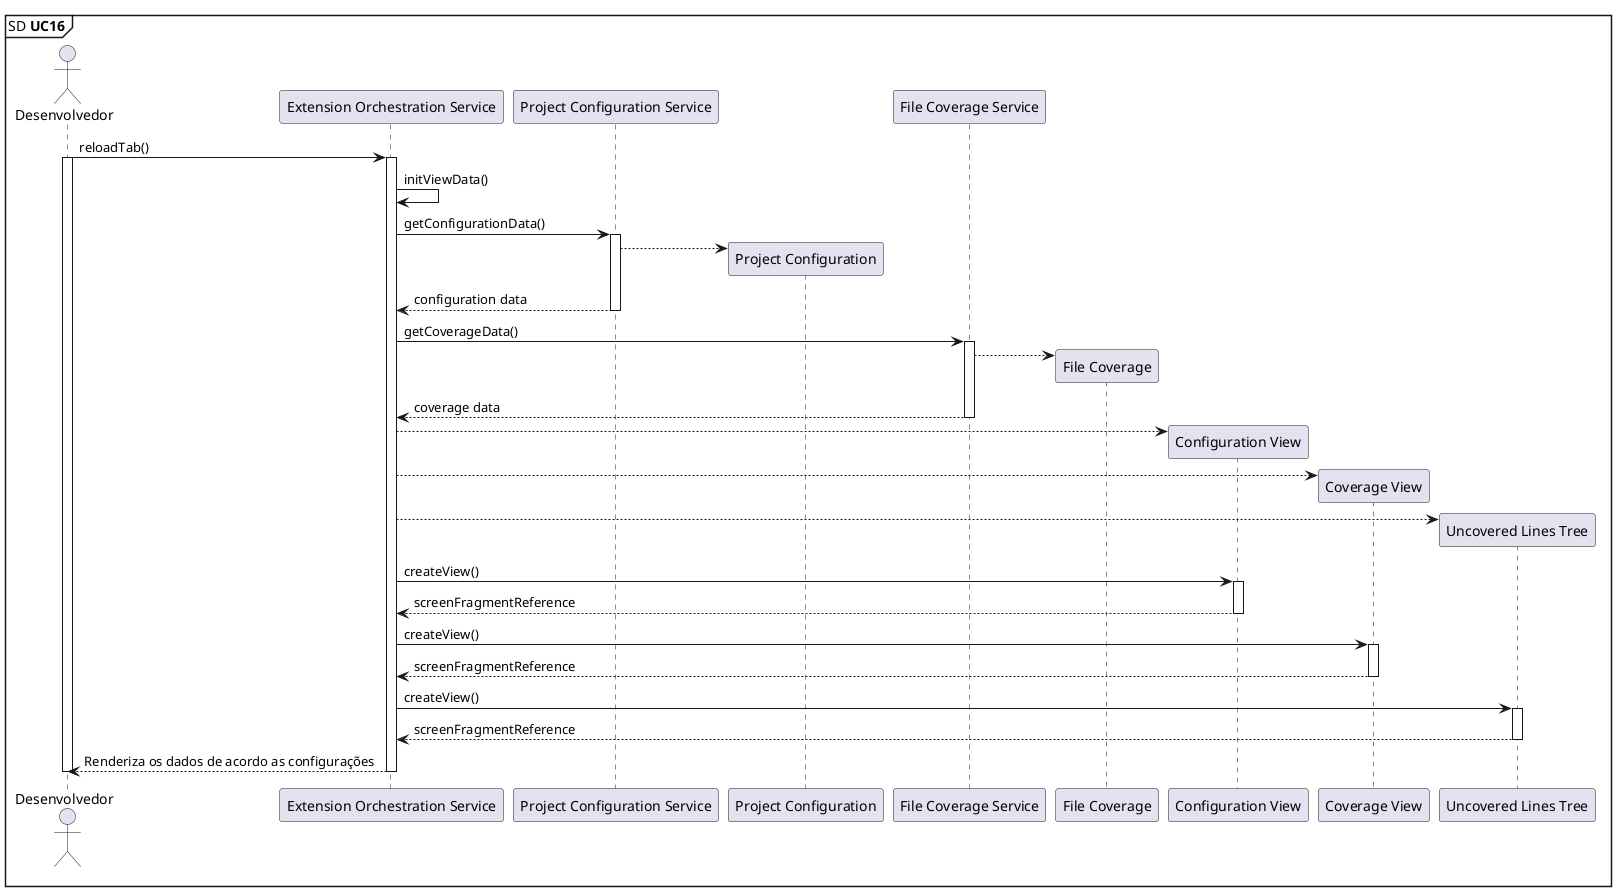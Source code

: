 @startuml

mainframe SD **UC16** 

'UC16: Como gerente de projeto, desejo recarregar os dados da extensão.

actor       Desenvolvedor                     as Dev
participant "Extension Orchestration Service" as ExtensionOrchestrationService
participant "Project Configuration Service"   as ProjectConfigurationService
participant "Project Configuration"           as ProjectConfiguration
participant "File Coverage Service"           as FileCoverageService
participant "File Coverage"                   as FileCoverage
participant "Configuration View"              as ConfigurationView
participant "Coverage View"                   as CoverageView
participant "Uncovered Lines Tree"            as UncoveredLinesTree

Dev -> ExtensionOrchestrationService: reloadTab()

activate Dev
activate ExtensionOrchestrationService

ExtensionOrchestrationService -> ExtensionOrchestrationService: initViewData()

ExtensionOrchestrationService -> ProjectConfigurationService: getConfigurationData()
activate ProjectConfigurationService

create ProjectConfiguration
ProjectConfigurationService --> ProjectConfiguration

ExtensionOrchestrationService <-- ProjectConfigurationService: configuration data
deactivate ProjectConfigurationService

ExtensionOrchestrationService -> FileCoverageService: getCoverageData()
activate FileCoverageService

create FileCoverage
FileCoverageService --> FileCoverage

ExtensionOrchestrationService <-- FileCoverageService: coverage data
deactivate FileCoverageService

create ConfigurationView
ExtensionOrchestrationService --> ConfigurationView
create CoverageView
ExtensionOrchestrationService --> CoverageView
create UncoveredLinesTree
ExtensionOrchestrationService --> UncoveredLinesTree

ExtensionOrchestrationService -> ConfigurationView: createView()
activate ConfigurationView
ExtensionOrchestrationService <-- ConfigurationView: screenFragmentReference
deactivate ConfigurationView

ExtensionOrchestrationService -> CoverageView: createView()
activate CoverageView
ExtensionOrchestrationService <-- CoverageView: screenFragmentReference
deactivate CoverageView

ExtensionOrchestrationService -> UncoveredLinesTree: createView()
activate UncoveredLinesTree
ExtensionOrchestrationService <-- UncoveredLinesTree: screenFragmentReference
deactivate UncoveredLinesTree

Dev <-- ExtensionOrchestrationService: Renderiza os dados de acordo as configurações
deactivate ExtensionOrchestrationService
deactivate Dev

@enduml
